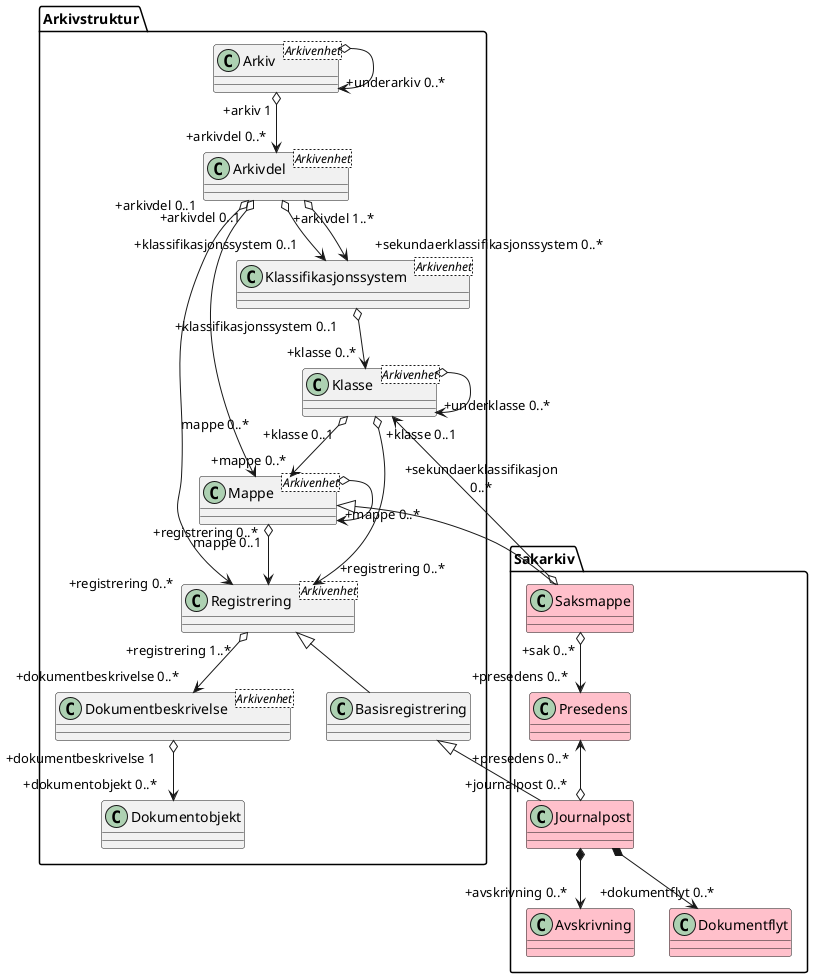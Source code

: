 @startuml
skinparam classAttributeIconSize 0

class Arkivstruktur.Arkiv <Arkivenhet>
class Arkivstruktur.Arkivdel <Arkivenhet>
class Arkivstruktur.Klassifikasjonssystem <Arkivenhet>
class Arkivstruktur.Klasse <Arkivenhet>
class Arkivstruktur.Mappe <Arkivenhet>
class Arkivstruktur.Registrering <Arkivenhet>
class Arkivstruktur.Dokumentbeskrivelse <Arkivenhet>
class Sakarkiv.Saksmappe #pink
class Sakarkiv.Presedens #pink
class Sakarkiv.Journalpost #pink
class Sakarkiv.Avskrivning #pink
class Sakarkiv.Dokumentflyt #pink

Arkivstruktur.Arkiv o-> "+underarkiv 0..*" Arkivstruktur.Arkiv
Arkivstruktur.Arkiv "+arkiv 1" o--> "+arkivdel 0..*" Arkivstruktur.Arkivdel
Arkivstruktur.Arkivdel "+arkivdel 1..*" o--> "+klassifikasjonssystem 0..1" Arkivstruktur.Klassifikasjonssystem
Arkivstruktur.Arkivdel o--> "+sekundaerklassifikasjonssystem 0..*" Arkivstruktur.Klassifikasjonssystem
Arkivstruktur.Klassifikasjonssystem "+klassifikasjonssystem 0..1" o--> "+klasse 0..*" Arkivstruktur.Klasse
Arkivstruktur.Klasse o--> "+underklasse 0..*" Arkivstruktur.Klasse
Arkivstruktur.Klasse "+klasse 0..1" o--> "+mappe 0..*" Arkivstruktur.Mappe
Arkivstruktur.Mappe o--> "+mappe 0..*" Arkivstruktur.Mappe
Arkivstruktur.Mappe <|-- Sakarkiv.Saksmappe
Arkivstruktur.Klasse "\n\n+sekundaerklassifikasjon\n0..*" <--o Sakarkiv.Saksmappe
Arkivstruktur.Mappe "mappe 0..1" o--> "+registrering 0..*\n\n" Arkivstruktur.Registrering
Arkivstruktur.Mappe "mappe 0..*\n\n" <--o "+arkivdel 0..1" Arkivstruktur.Arkivdel
Arkivstruktur.Klasse "+klasse 0..1" o--> "+registrering 0..*" Arkivstruktur.Registrering
Arkivstruktur.Registrering "+registrering 1..*" o--> "+dokumentbeskrivelse 0..*" Arkivstruktur.Dokumentbeskrivelse
Arkivstruktur.Registrering "+registrering 0..*" <--o "+arkivdel 0..1" Arkivstruktur.Arkivdel
Arkivstruktur.Registrering <|-- Arkivstruktur.Basisregistrering
Arkivstruktur.Dokumentbeskrivelse "+dokumentbeskrivelse 1" o--> "+dokumentobjekt 0..*" Arkivstruktur.Dokumentobjekt
Sakarkiv.Saksmappe "+sak 0..*" o--> "+presedens 0..*" Sakarkiv.Presedens
Arkivstruktur.Basisregistrering <|-- Sakarkiv.Journalpost
Sakarkiv.Presedens "+presedens 0..*" <--o "+journalpost 0..*" Sakarkiv.Journalpost
Sakarkiv.Journalpost *--> "+avskrivning 0..*" Sakarkiv.Avskrivning
Sakarkiv.Journalpost *--> "+dokumentflyt 0..*" Sakarkiv.Dokumentflyt
@enduml

